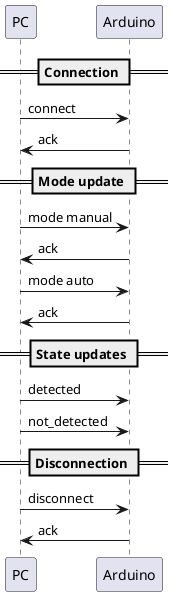 @startuml PC_ARDUINO

participant "PC" as pc
participant "Arduino" as arduino

== Connection ==
pc -> arduino : connect
arduino -> pc : ack

== Mode update ==
pc -> arduino : mode manual
arduino -> pc : ack
pc -> arduino : mode auto
arduino -> pc : ack

== State updates ==
pc -> arduino : detected
pc -> arduino : not_detected

== Disconnection ==
pc -> arduino : disconnect
arduino -> pc : ack

@enduml